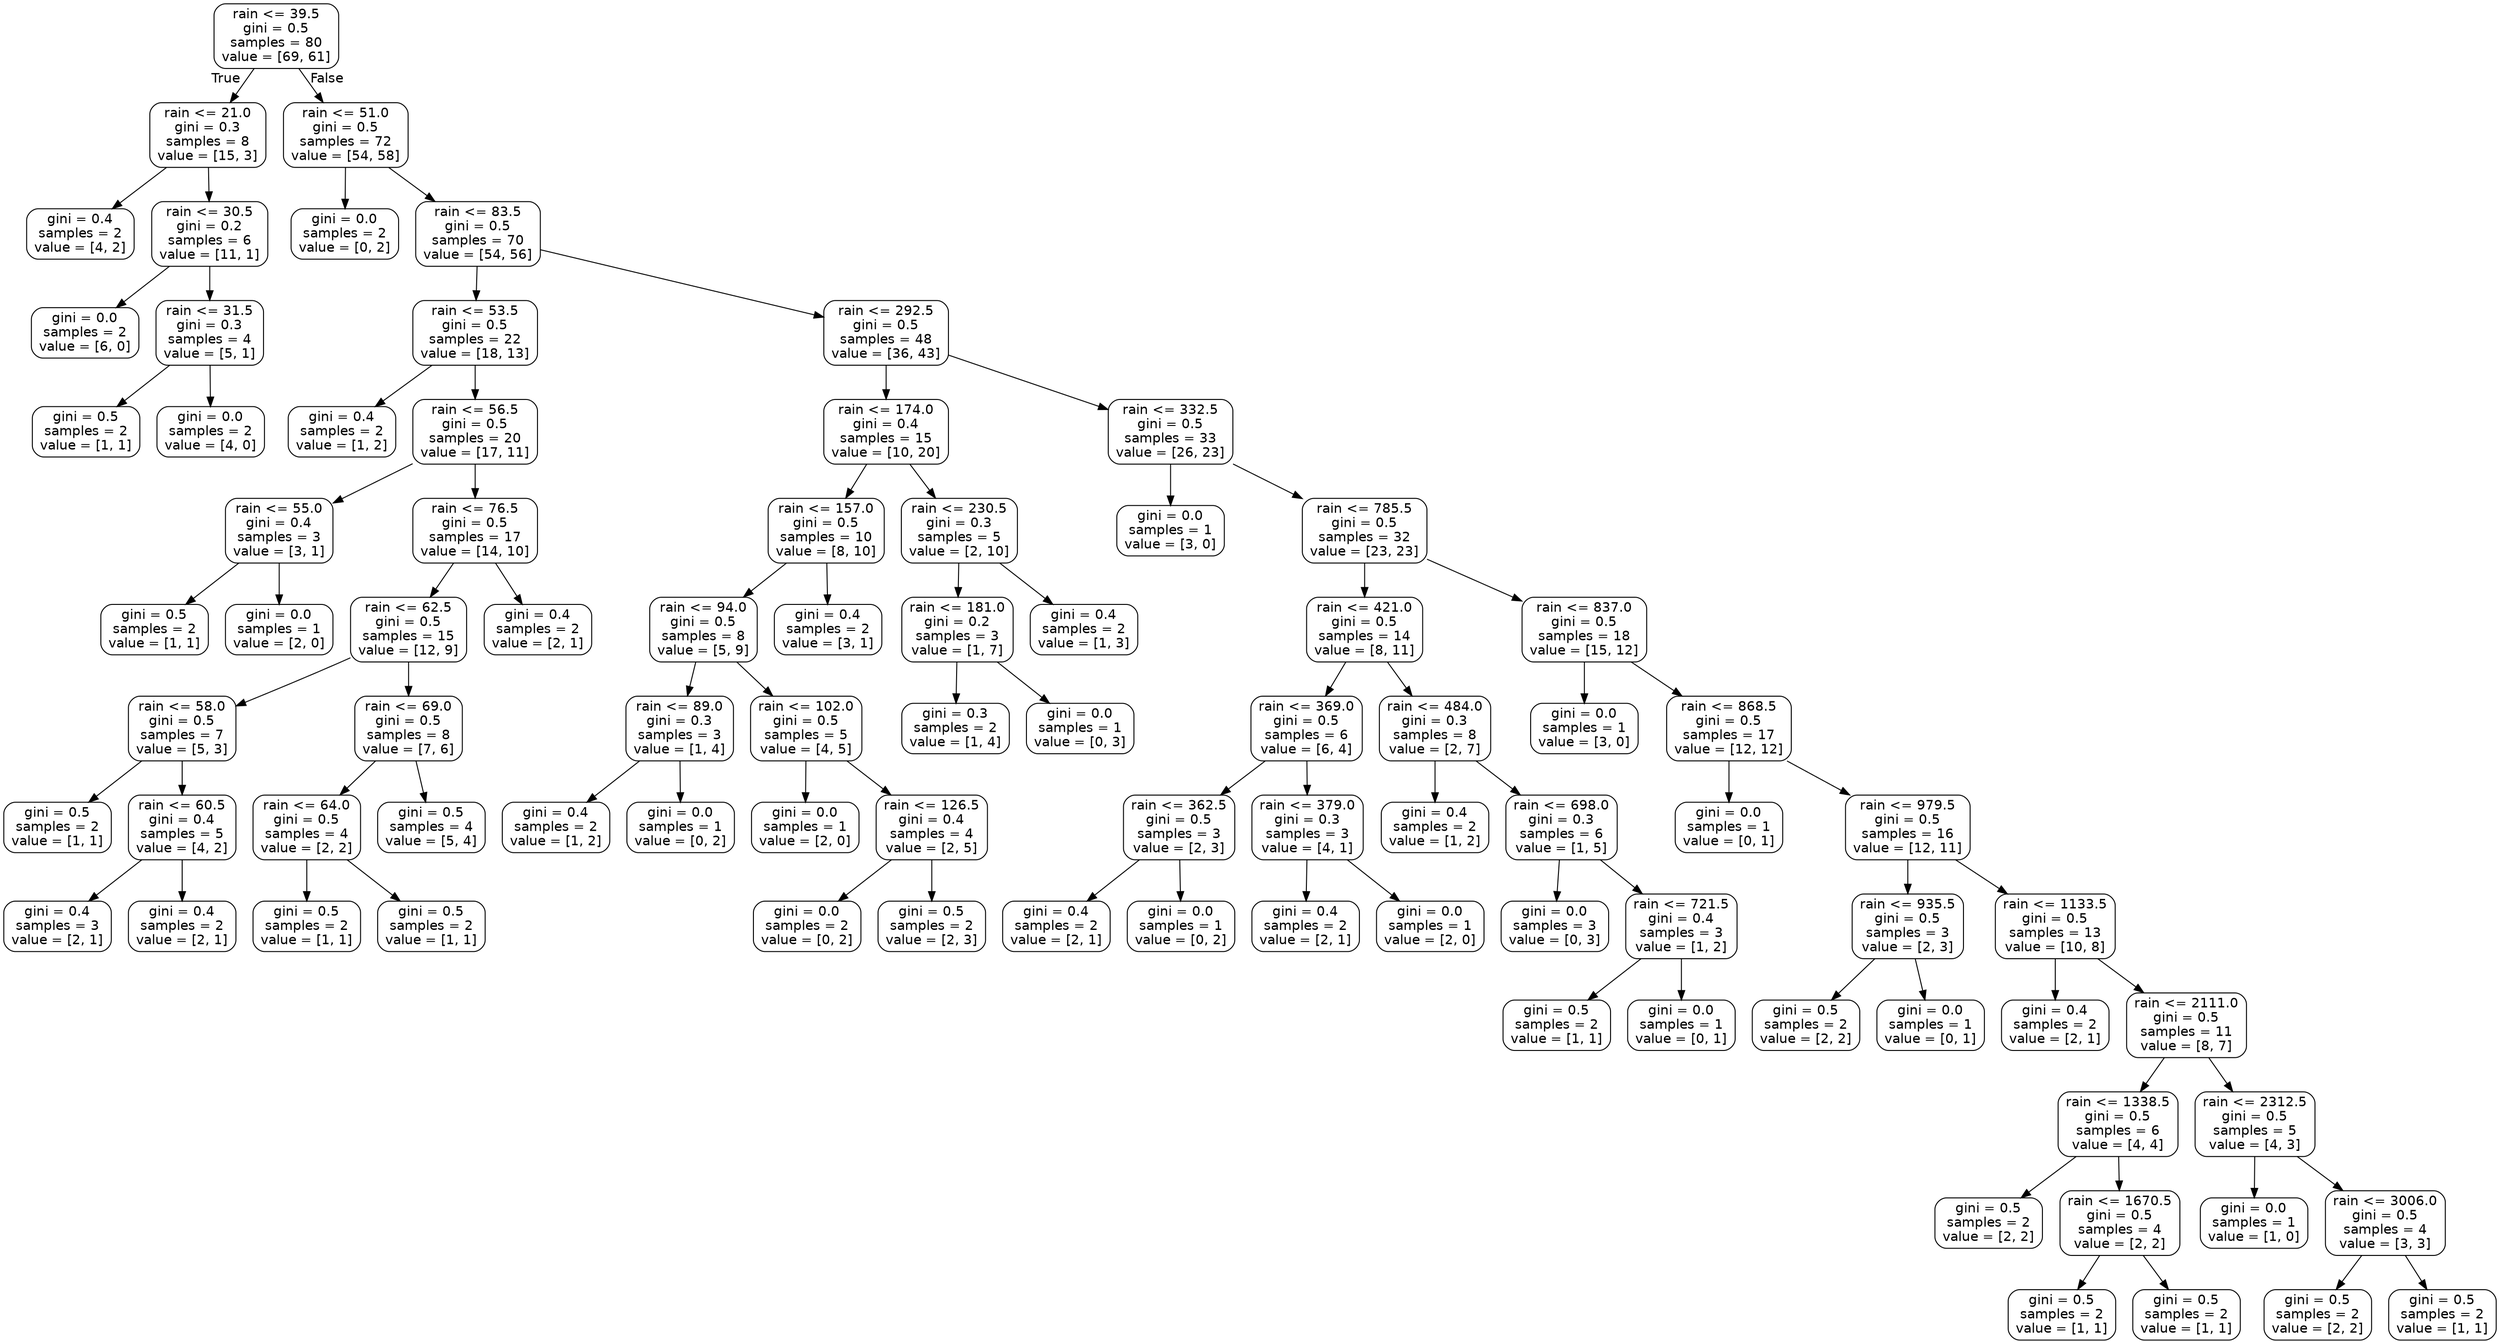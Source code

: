 digraph Tree {
node [shape=box, style="rounded", color="black", fontname=helvetica] ;
edge [fontname=helvetica] ;
0 [label="rain <= 39.5\ngini = 0.5\nsamples = 80\nvalue = [69, 61]"] ;
1 [label="rain <= 21.0\ngini = 0.3\nsamples = 8\nvalue = [15, 3]"] ;
0 -> 1 [labeldistance=2.5, labelangle=45, headlabel="True"] ;
2 [label="gini = 0.4\nsamples = 2\nvalue = [4, 2]"] ;
1 -> 2 ;
3 [label="rain <= 30.5\ngini = 0.2\nsamples = 6\nvalue = [11, 1]"] ;
1 -> 3 ;
4 [label="gini = 0.0\nsamples = 2\nvalue = [6, 0]"] ;
3 -> 4 ;
5 [label="rain <= 31.5\ngini = 0.3\nsamples = 4\nvalue = [5, 1]"] ;
3 -> 5 ;
6 [label="gini = 0.5\nsamples = 2\nvalue = [1, 1]"] ;
5 -> 6 ;
7 [label="gini = 0.0\nsamples = 2\nvalue = [4, 0]"] ;
5 -> 7 ;
8 [label="rain <= 51.0\ngini = 0.5\nsamples = 72\nvalue = [54, 58]"] ;
0 -> 8 [labeldistance=2.5, labelangle=-45, headlabel="False"] ;
9 [label="gini = 0.0\nsamples = 2\nvalue = [0, 2]"] ;
8 -> 9 ;
10 [label="rain <= 83.5\ngini = 0.5\nsamples = 70\nvalue = [54, 56]"] ;
8 -> 10 ;
11 [label="rain <= 53.5\ngini = 0.5\nsamples = 22\nvalue = [18, 13]"] ;
10 -> 11 ;
12 [label="gini = 0.4\nsamples = 2\nvalue = [1, 2]"] ;
11 -> 12 ;
13 [label="rain <= 56.5\ngini = 0.5\nsamples = 20\nvalue = [17, 11]"] ;
11 -> 13 ;
14 [label="rain <= 55.0\ngini = 0.4\nsamples = 3\nvalue = [3, 1]"] ;
13 -> 14 ;
15 [label="gini = 0.5\nsamples = 2\nvalue = [1, 1]"] ;
14 -> 15 ;
16 [label="gini = 0.0\nsamples = 1\nvalue = [2, 0]"] ;
14 -> 16 ;
17 [label="rain <= 76.5\ngini = 0.5\nsamples = 17\nvalue = [14, 10]"] ;
13 -> 17 ;
18 [label="rain <= 62.5\ngini = 0.5\nsamples = 15\nvalue = [12, 9]"] ;
17 -> 18 ;
19 [label="rain <= 58.0\ngini = 0.5\nsamples = 7\nvalue = [5, 3]"] ;
18 -> 19 ;
20 [label="gini = 0.5\nsamples = 2\nvalue = [1, 1]"] ;
19 -> 20 ;
21 [label="rain <= 60.5\ngini = 0.4\nsamples = 5\nvalue = [4, 2]"] ;
19 -> 21 ;
22 [label="gini = 0.4\nsamples = 3\nvalue = [2, 1]"] ;
21 -> 22 ;
23 [label="gini = 0.4\nsamples = 2\nvalue = [2, 1]"] ;
21 -> 23 ;
24 [label="rain <= 69.0\ngini = 0.5\nsamples = 8\nvalue = [7, 6]"] ;
18 -> 24 ;
25 [label="rain <= 64.0\ngini = 0.5\nsamples = 4\nvalue = [2, 2]"] ;
24 -> 25 ;
26 [label="gini = 0.5\nsamples = 2\nvalue = [1, 1]"] ;
25 -> 26 ;
27 [label="gini = 0.5\nsamples = 2\nvalue = [1, 1]"] ;
25 -> 27 ;
28 [label="gini = 0.5\nsamples = 4\nvalue = [5, 4]"] ;
24 -> 28 ;
29 [label="gini = 0.4\nsamples = 2\nvalue = [2, 1]"] ;
17 -> 29 ;
30 [label="rain <= 292.5\ngini = 0.5\nsamples = 48\nvalue = [36, 43]"] ;
10 -> 30 ;
31 [label="rain <= 174.0\ngini = 0.4\nsamples = 15\nvalue = [10, 20]"] ;
30 -> 31 ;
32 [label="rain <= 157.0\ngini = 0.5\nsamples = 10\nvalue = [8, 10]"] ;
31 -> 32 ;
33 [label="rain <= 94.0\ngini = 0.5\nsamples = 8\nvalue = [5, 9]"] ;
32 -> 33 ;
34 [label="rain <= 89.0\ngini = 0.3\nsamples = 3\nvalue = [1, 4]"] ;
33 -> 34 ;
35 [label="gini = 0.4\nsamples = 2\nvalue = [1, 2]"] ;
34 -> 35 ;
36 [label="gini = 0.0\nsamples = 1\nvalue = [0, 2]"] ;
34 -> 36 ;
37 [label="rain <= 102.0\ngini = 0.5\nsamples = 5\nvalue = [4, 5]"] ;
33 -> 37 ;
38 [label="gini = 0.0\nsamples = 1\nvalue = [2, 0]"] ;
37 -> 38 ;
39 [label="rain <= 126.5\ngini = 0.4\nsamples = 4\nvalue = [2, 5]"] ;
37 -> 39 ;
40 [label="gini = 0.0\nsamples = 2\nvalue = [0, 2]"] ;
39 -> 40 ;
41 [label="gini = 0.5\nsamples = 2\nvalue = [2, 3]"] ;
39 -> 41 ;
42 [label="gini = 0.4\nsamples = 2\nvalue = [3, 1]"] ;
32 -> 42 ;
43 [label="rain <= 230.5\ngini = 0.3\nsamples = 5\nvalue = [2, 10]"] ;
31 -> 43 ;
44 [label="rain <= 181.0\ngini = 0.2\nsamples = 3\nvalue = [1, 7]"] ;
43 -> 44 ;
45 [label="gini = 0.3\nsamples = 2\nvalue = [1, 4]"] ;
44 -> 45 ;
46 [label="gini = 0.0\nsamples = 1\nvalue = [0, 3]"] ;
44 -> 46 ;
47 [label="gini = 0.4\nsamples = 2\nvalue = [1, 3]"] ;
43 -> 47 ;
48 [label="rain <= 332.5\ngini = 0.5\nsamples = 33\nvalue = [26, 23]"] ;
30 -> 48 ;
49 [label="gini = 0.0\nsamples = 1\nvalue = [3, 0]"] ;
48 -> 49 ;
50 [label="rain <= 785.5\ngini = 0.5\nsamples = 32\nvalue = [23, 23]"] ;
48 -> 50 ;
51 [label="rain <= 421.0\ngini = 0.5\nsamples = 14\nvalue = [8, 11]"] ;
50 -> 51 ;
52 [label="rain <= 369.0\ngini = 0.5\nsamples = 6\nvalue = [6, 4]"] ;
51 -> 52 ;
53 [label="rain <= 362.5\ngini = 0.5\nsamples = 3\nvalue = [2, 3]"] ;
52 -> 53 ;
54 [label="gini = 0.4\nsamples = 2\nvalue = [2, 1]"] ;
53 -> 54 ;
55 [label="gini = 0.0\nsamples = 1\nvalue = [0, 2]"] ;
53 -> 55 ;
56 [label="rain <= 379.0\ngini = 0.3\nsamples = 3\nvalue = [4, 1]"] ;
52 -> 56 ;
57 [label="gini = 0.4\nsamples = 2\nvalue = [2, 1]"] ;
56 -> 57 ;
58 [label="gini = 0.0\nsamples = 1\nvalue = [2, 0]"] ;
56 -> 58 ;
59 [label="rain <= 484.0\ngini = 0.3\nsamples = 8\nvalue = [2, 7]"] ;
51 -> 59 ;
60 [label="gini = 0.4\nsamples = 2\nvalue = [1, 2]"] ;
59 -> 60 ;
61 [label="rain <= 698.0\ngini = 0.3\nsamples = 6\nvalue = [1, 5]"] ;
59 -> 61 ;
62 [label="gini = 0.0\nsamples = 3\nvalue = [0, 3]"] ;
61 -> 62 ;
63 [label="rain <= 721.5\ngini = 0.4\nsamples = 3\nvalue = [1, 2]"] ;
61 -> 63 ;
64 [label="gini = 0.5\nsamples = 2\nvalue = [1, 1]"] ;
63 -> 64 ;
65 [label="gini = 0.0\nsamples = 1\nvalue = [0, 1]"] ;
63 -> 65 ;
66 [label="rain <= 837.0\ngini = 0.5\nsamples = 18\nvalue = [15, 12]"] ;
50 -> 66 ;
67 [label="gini = 0.0\nsamples = 1\nvalue = [3, 0]"] ;
66 -> 67 ;
68 [label="rain <= 868.5\ngini = 0.5\nsamples = 17\nvalue = [12, 12]"] ;
66 -> 68 ;
69 [label="gini = 0.0\nsamples = 1\nvalue = [0, 1]"] ;
68 -> 69 ;
70 [label="rain <= 979.5\ngini = 0.5\nsamples = 16\nvalue = [12, 11]"] ;
68 -> 70 ;
71 [label="rain <= 935.5\ngini = 0.5\nsamples = 3\nvalue = [2, 3]"] ;
70 -> 71 ;
72 [label="gini = 0.5\nsamples = 2\nvalue = [2, 2]"] ;
71 -> 72 ;
73 [label="gini = 0.0\nsamples = 1\nvalue = [0, 1]"] ;
71 -> 73 ;
74 [label="rain <= 1133.5\ngini = 0.5\nsamples = 13\nvalue = [10, 8]"] ;
70 -> 74 ;
75 [label="gini = 0.4\nsamples = 2\nvalue = [2, 1]"] ;
74 -> 75 ;
76 [label="rain <= 2111.0\ngini = 0.5\nsamples = 11\nvalue = [8, 7]"] ;
74 -> 76 ;
77 [label="rain <= 1338.5\ngini = 0.5\nsamples = 6\nvalue = [4, 4]"] ;
76 -> 77 ;
78 [label="gini = 0.5\nsamples = 2\nvalue = [2, 2]"] ;
77 -> 78 ;
79 [label="rain <= 1670.5\ngini = 0.5\nsamples = 4\nvalue = [2, 2]"] ;
77 -> 79 ;
80 [label="gini = 0.5\nsamples = 2\nvalue = [1, 1]"] ;
79 -> 80 ;
81 [label="gini = 0.5\nsamples = 2\nvalue = [1, 1]"] ;
79 -> 81 ;
82 [label="rain <= 2312.5\ngini = 0.5\nsamples = 5\nvalue = [4, 3]"] ;
76 -> 82 ;
83 [label="gini = 0.0\nsamples = 1\nvalue = [1, 0]"] ;
82 -> 83 ;
84 [label="rain <= 3006.0\ngini = 0.5\nsamples = 4\nvalue = [3, 3]"] ;
82 -> 84 ;
85 [label="gini = 0.5\nsamples = 2\nvalue = [2, 2]"] ;
84 -> 85 ;
86 [label="gini = 0.5\nsamples = 2\nvalue = [1, 1]"] ;
84 -> 86 ;
}